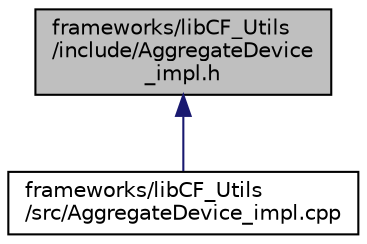 digraph "frameworks/libCF_Utils/include/AggregateDevice_impl.h"
{
 // INTERACTIVE_SVG=YES
  edge [fontname="Helvetica",fontsize="10",labelfontname="Helvetica",labelfontsize="10"];
  node [fontname="Helvetica",fontsize="10",shape=record];
  Node1 [label="frameworks/libCF_Utils\l/include/AggregateDevice\l_impl.h",height=0.2,width=0.4,color="black", fillcolor="grey75", style="filled", fontcolor="black"];
  Node1 -> Node2 [dir="back",color="midnightblue",fontsize="10",style="solid",fontname="Helvetica"];
  Node2 [label="frameworks/libCF_Utils\l/src/AggregateDevice_impl.cpp",height=0.2,width=0.4,color="black", fillcolor="white", style="filled",URL="$_aggregate_device__impl_8cpp.html"];
}
